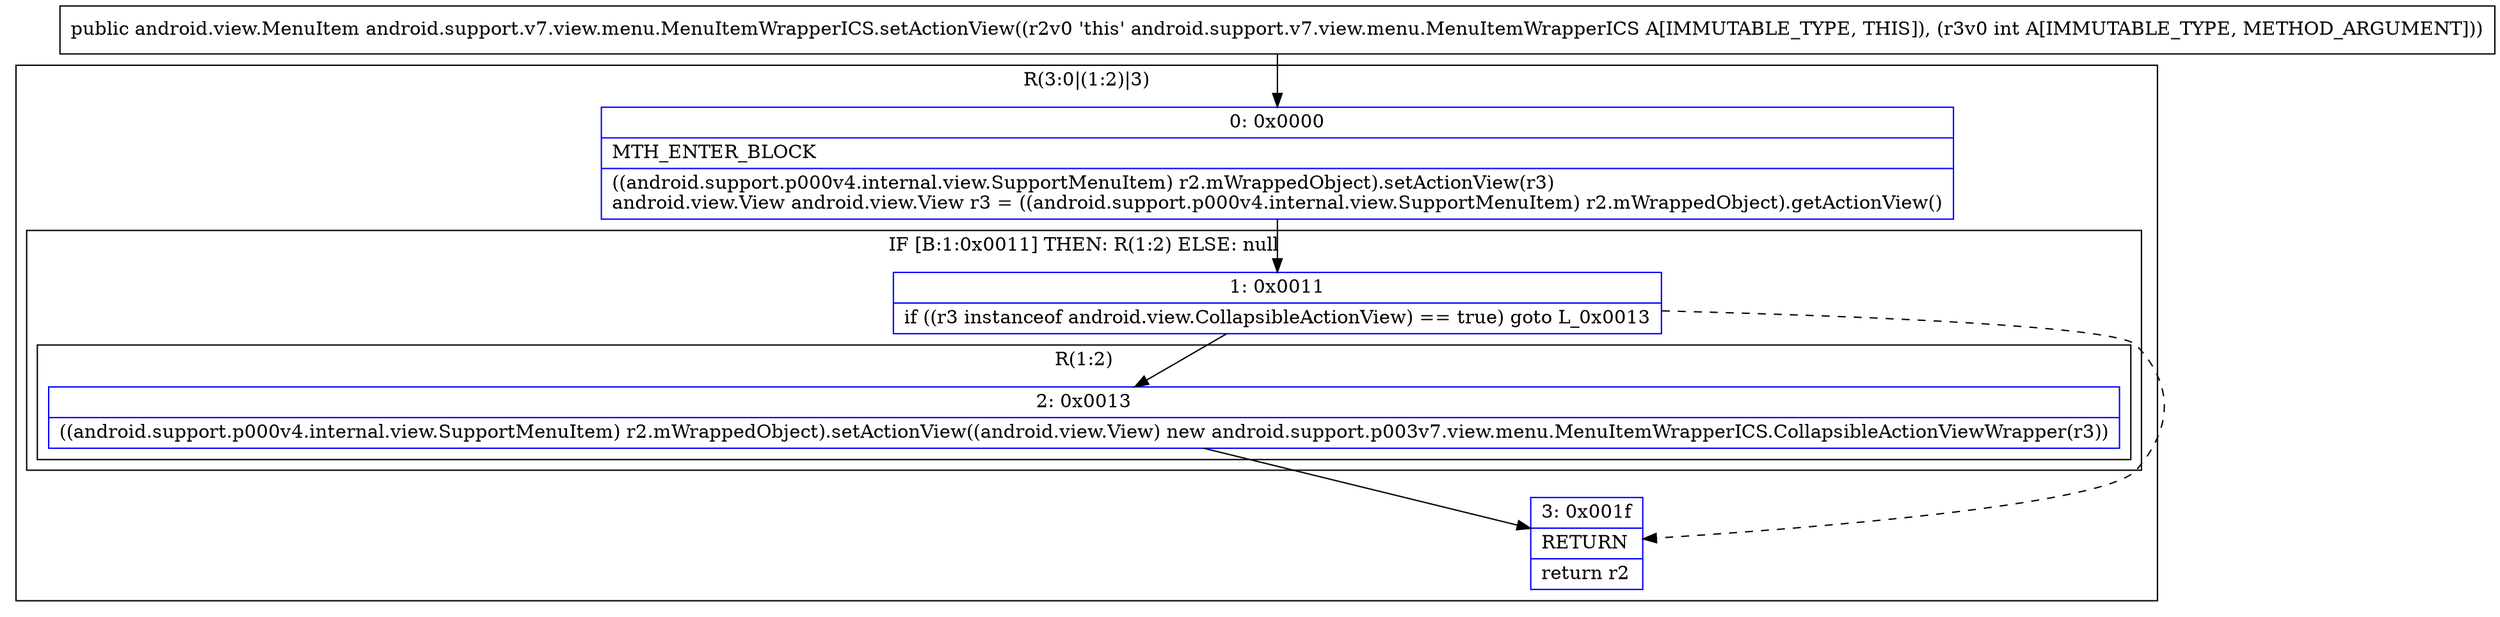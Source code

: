 digraph "CFG forandroid.support.v7.view.menu.MenuItemWrapperICS.setActionView(I)Landroid\/view\/MenuItem;" {
subgraph cluster_Region_1327594273 {
label = "R(3:0|(1:2)|3)";
node [shape=record,color=blue];
Node_0 [shape=record,label="{0\:\ 0x0000|MTH_ENTER_BLOCK\l|((android.support.p000v4.internal.view.SupportMenuItem) r2.mWrappedObject).setActionView(r3)\landroid.view.View android.view.View r3 = ((android.support.p000v4.internal.view.SupportMenuItem) r2.mWrappedObject).getActionView()\l}"];
subgraph cluster_IfRegion_277578931 {
label = "IF [B:1:0x0011] THEN: R(1:2) ELSE: null";
node [shape=record,color=blue];
Node_1 [shape=record,label="{1\:\ 0x0011|if ((r3 instanceof android.view.CollapsibleActionView) == true) goto L_0x0013\l}"];
subgraph cluster_Region_1055407008 {
label = "R(1:2)";
node [shape=record,color=blue];
Node_2 [shape=record,label="{2\:\ 0x0013|((android.support.p000v4.internal.view.SupportMenuItem) r2.mWrappedObject).setActionView((android.view.View) new android.support.p003v7.view.menu.MenuItemWrapperICS.CollapsibleActionViewWrapper(r3))\l}"];
}
}
Node_3 [shape=record,label="{3\:\ 0x001f|RETURN\l|return r2\l}"];
}
MethodNode[shape=record,label="{public android.view.MenuItem android.support.v7.view.menu.MenuItemWrapperICS.setActionView((r2v0 'this' android.support.v7.view.menu.MenuItemWrapperICS A[IMMUTABLE_TYPE, THIS]), (r3v0 int A[IMMUTABLE_TYPE, METHOD_ARGUMENT])) }"];
MethodNode -> Node_0;
Node_0 -> Node_1;
Node_1 -> Node_2;
Node_1 -> Node_3[style=dashed];
Node_2 -> Node_3;
}

